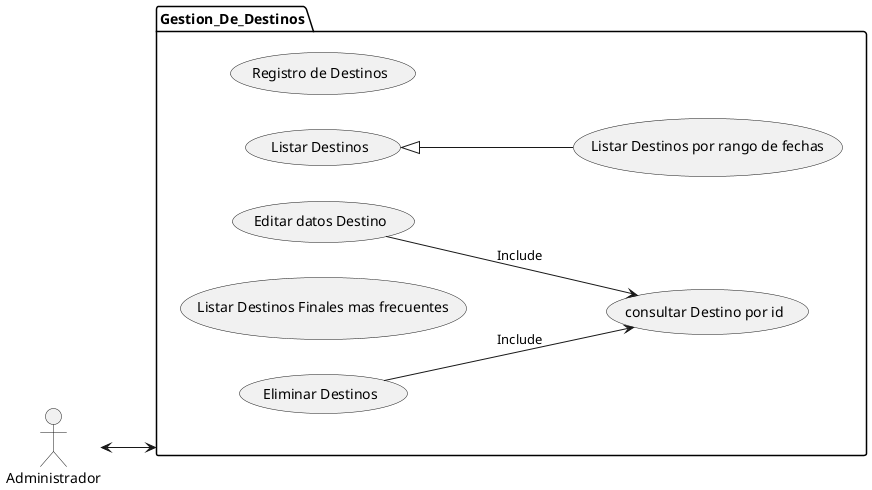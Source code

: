 @startuml
left to right direction

actor Administrador as admin
package Gestion_De_Destinos{

    (Registro de Destinos) as CU1
    (consultar Destino por id) as CU2

    (Editar datos Destino) as CU6
    (Listar Destinos) as CU7
    (Listar Destinos por rango de fechas) as CU8
    (Listar Destinos Finales mas frecuentes) as CU9
    (Eliminar Destinos) as CU10


    CU7 <|-- CU8
    CU6 --> CU2 : Include
    CU10 --> CU2 : Include
    admin <--> Gestion_De_Destinos

}
   @enduml
